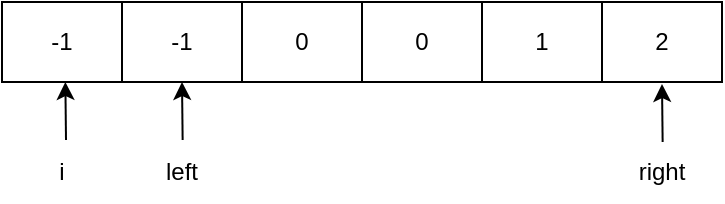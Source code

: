 <mxfile version="24.7.17">
  <diagram name="第 1 页" id="3NzuHWZnuU2A3gnkss3-">
    <mxGraphModel dx="388" dy="301" grid="1" gridSize="10" guides="1" tooltips="1" connect="1" arrows="1" fold="1" page="1" pageScale="1" pageWidth="827" pageHeight="1169" math="0" shadow="0">
      <root>
        <mxCell id="0" />
        <mxCell id="1" parent="0" />
        <mxCell id="11T_Ev-boe8UQFpLD90C-38" value="" style="shape=table;startSize=0;container=1;collapsible=0;childLayout=tableLayout;" vertex="1" parent="1">
          <mxGeometry x="180" y="130" width="360" height="40" as="geometry" />
        </mxCell>
        <mxCell id="11T_Ev-boe8UQFpLD90C-39" value="" style="shape=tableRow;horizontal=0;startSize=0;swimlaneHead=0;swimlaneBody=0;strokeColor=inherit;top=0;left=0;bottom=0;right=0;collapsible=0;dropTarget=0;fillColor=none;points=[[0,0.5],[1,0.5]];portConstraint=eastwest;" vertex="1" parent="11T_Ev-boe8UQFpLD90C-38">
          <mxGeometry width="360" height="40" as="geometry" />
        </mxCell>
        <mxCell id="11T_Ev-boe8UQFpLD90C-40" value="-1" style="shape=partialRectangle;html=1;whiteSpace=wrap;connectable=0;strokeColor=inherit;overflow=hidden;fillColor=none;top=0;left=0;bottom=0;right=0;pointerEvents=1;" vertex="1" parent="11T_Ev-boe8UQFpLD90C-39">
          <mxGeometry width="60" height="40" as="geometry">
            <mxRectangle width="60" height="40" as="alternateBounds" />
          </mxGeometry>
        </mxCell>
        <mxCell id="11T_Ev-boe8UQFpLD90C-41" value="-1" style="shape=partialRectangle;html=1;whiteSpace=wrap;connectable=0;strokeColor=inherit;overflow=hidden;fillColor=none;top=0;left=0;bottom=0;right=0;pointerEvents=1;" vertex="1" parent="11T_Ev-boe8UQFpLD90C-39">
          <mxGeometry x="60" width="60" height="40" as="geometry">
            <mxRectangle width="60" height="40" as="alternateBounds" />
          </mxGeometry>
        </mxCell>
        <mxCell id="11T_Ev-boe8UQFpLD90C-42" value="0" style="shape=partialRectangle;html=1;whiteSpace=wrap;connectable=0;strokeColor=inherit;overflow=hidden;fillColor=none;top=0;left=0;bottom=0;right=0;pointerEvents=1;" vertex="1" parent="11T_Ev-boe8UQFpLD90C-39">
          <mxGeometry x="120" width="60" height="40" as="geometry">
            <mxRectangle width="60" height="40" as="alternateBounds" />
          </mxGeometry>
        </mxCell>
        <mxCell id="11T_Ev-boe8UQFpLD90C-43" value="0" style="shape=partialRectangle;html=1;whiteSpace=wrap;connectable=0;strokeColor=inherit;overflow=hidden;fillColor=none;top=0;left=0;bottom=0;right=0;pointerEvents=1;" vertex="1" parent="11T_Ev-boe8UQFpLD90C-39">
          <mxGeometry x="180" width="60" height="40" as="geometry">
            <mxRectangle width="60" height="40" as="alternateBounds" />
          </mxGeometry>
        </mxCell>
        <mxCell id="11T_Ev-boe8UQFpLD90C-44" value="1" style="shape=partialRectangle;html=1;whiteSpace=wrap;connectable=0;strokeColor=inherit;overflow=hidden;fillColor=none;top=0;left=0;bottom=0;right=0;pointerEvents=1;" vertex="1" parent="11T_Ev-boe8UQFpLD90C-39">
          <mxGeometry x="240" width="60" height="40" as="geometry">
            <mxRectangle width="60" height="40" as="alternateBounds" />
          </mxGeometry>
        </mxCell>
        <mxCell id="11T_Ev-boe8UQFpLD90C-45" value="2" style="shape=partialRectangle;html=1;whiteSpace=wrap;connectable=0;strokeColor=inherit;overflow=hidden;fillColor=none;top=0;left=0;bottom=0;right=0;pointerEvents=1;" vertex="1" parent="11T_Ev-boe8UQFpLD90C-39">
          <mxGeometry x="300" width="60" height="40" as="geometry">
            <mxRectangle width="60" height="40" as="alternateBounds" />
          </mxGeometry>
        </mxCell>
        <mxCell id="11T_Ev-boe8UQFpLD90C-46" value="" style="endArrow=classic;html=1;rounded=0;entryX=0.088;entryY=1.013;entryDx=0;entryDy=0;entryPerimeter=0;" edge="1" parent="1">
          <mxGeometry width="50" height="50" relative="1" as="geometry">
            <mxPoint x="212" y="199" as="sourcePoint" />
            <mxPoint x="211.68" y="170.0" as="targetPoint" />
          </mxGeometry>
        </mxCell>
        <mxCell id="11T_Ev-boe8UQFpLD90C-47" value="i" style="text;html=1;align=center;verticalAlign=middle;whiteSpace=wrap;rounded=0;" vertex="1" parent="1">
          <mxGeometry x="180" y="200" width="60" height="30" as="geometry" />
        </mxCell>
        <mxCell id="11T_Ev-boe8UQFpLD90C-48" value="" style="endArrow=classic;html=1;rounded=0;entryX=0.088;entryY=1.013;entryDx=0;entryDy=0;entryPerimeter=0;" edge="1" parent="1">
          <mxGeometry width="50" height="50" relative="1" as="geometry">
            <mxPoint x="270.32" y="199" as="sourcePoint" />
            <mxPoint x="270.0" y="170.0" as="targetPoint" />
          </mxGeometry>
        </mxCell>
        <mxCell id="11T_Ev-boe8UQFpLD90C-49" value="" style="endArrow=classic;html=1;rounded=0;entryX=0.088;entryY=1.013;entryDx=0;entryDy=0;entryPerimeter=0;" edge="1" parent="1">
          <mxGeometry width="50" height="50" relative="1" as="geometry">
            <mxPoint x="510.32" y="200" as="sourcePoint" />
            <mxPoint x="510.0" y="171.0" as="targetPoint" />
          </mxGeometry>
        </mxCell>
        <mxCell id="11T_Ev-boe8UQFpLD90C-50" value="left" style="text;html=1;align=center;verticalAlign=middle;whiteSpace=wrap;rounded=0;" vertex="1" parent="1">
          <mxGeometry x="240" y="200" width="60" height="30" as="geometry" />
        </mxCell>
        <mxCell id="11T_Ev-boe8UQFpLD90C-51" value="right" style="text;html=1;align=center;verticalAlign=middle;whiteSpace=wrap;rounded=0;" vertex="1" parent="1">
          <mxGeometry x="480" y="200" width="60" height="30" as="geometry" />
        </mxCell>
      </root>
    </mxGraphModel>
  </diagram>
</mxfile>
